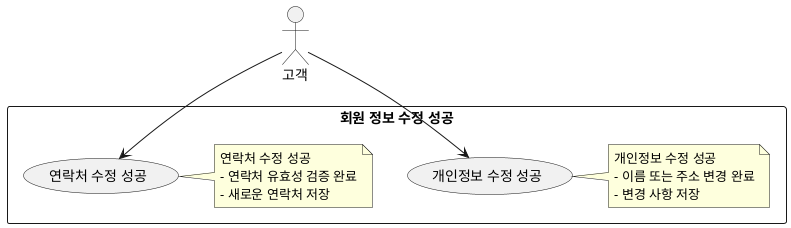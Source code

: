@startuml
actor "고객" as Customer

rectangle "회원 정보 수정 성공" {
  usecase "개인정보 수정 성공" as UC2_1_success
  note right
  개인정보 수정 성공
  - 이름 또는 주소 변경 완료
  - 변경 사항 저장
  end note

  usecase "연락처 수정 성공" as UC2_2_success
  note right
  연락처 수정 성공
  - 연락처 유효성 검증 완료
  - 새로운 연락처 저장
  end note
}

Customer --> UC2_1_success
Customer --> UC2_2_success
@enduml
